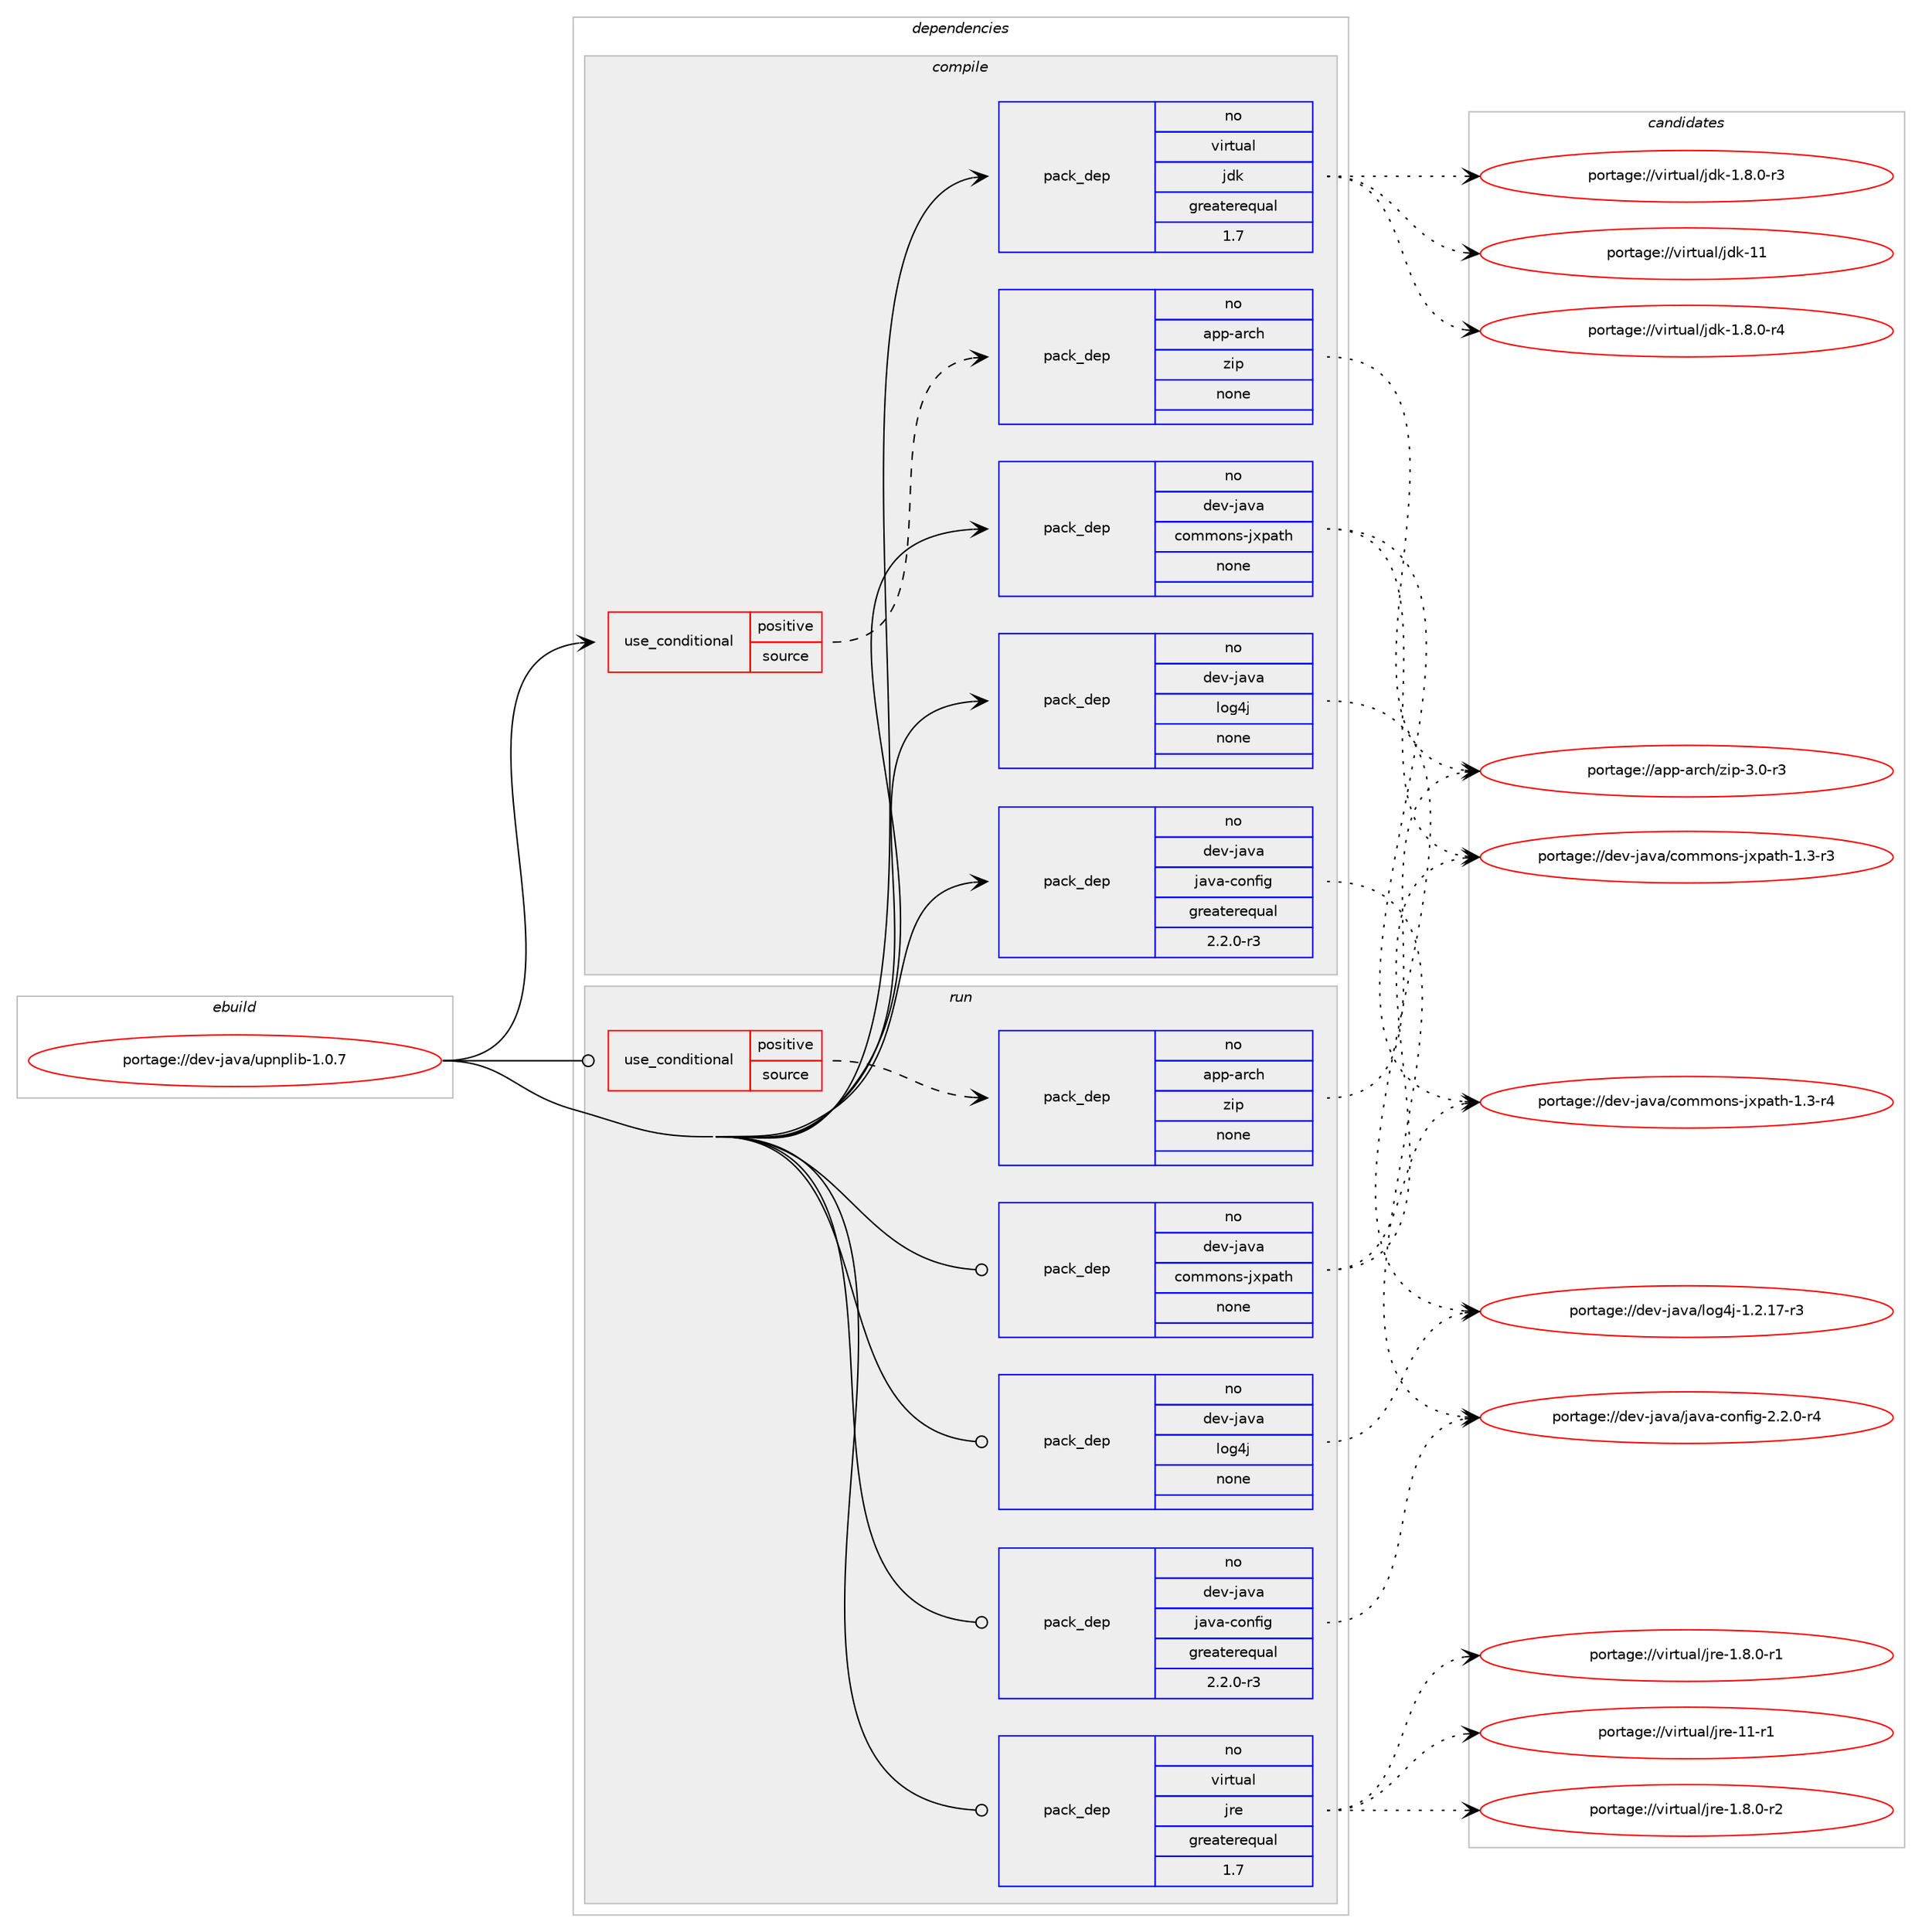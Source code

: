 digraph prolog {

# *************
# Graph options
# *************

newrank=true;
concentrate=true;
compound=true;
graph [rankdir=LR,fontname=Helvetica,fontsize=10,ranksep=1.5];#, ranksep=2.5, nodesep=0.2];
edge  [arrowhead=vee];
node  [fontname=Helvetica,fontsize=10];

# **********
# The ebuild
# **********

subgraph cluster_leftcol {
color=gray;
label=<<i>ebuild</i>>;
id [label="portage://dev-java/upnplib-1.0.7", color=red, width=4, href="../dev-java/upnplib-1.0.7.svg"];
}

# ****************
# The dependencies
# ****************

subgraph cluster_midcol {
color=gray;
label=<<i>dependencies</i>>;
subgraph cluster_compile {
fillcolor="#eeeeee";
style=filled;
label=<<i>compile</i>>;
subgraph cond129089 {
dependency525315 [label=<<TABLE BORDER="0" CELLBORDER="1" CELLSPACING="0" CELLPADDING="4"><TR><TD ROWSPAN="3" CELLPADDING="10">use_conditional</TD></TR><TR><TD>positive</TD></TR><TR><TD>source</TD></TR></TABLE>>, shape=none, color=red];
subgraph pack390630 {
dependency525316 [label=<<TABLE BORDER="0" CELLBORDER="1" CELLSPACING="0" CELLPADDING="4" WIDTH="220"><TR><TD ROWSPAN="6" CELLPADDING="30">pack_dep</TD></TR><TR><TD WIDTH="110">no</TD></TR><TR><TD>app-arch</TD></TR><TR><TD>zip</TD></TR><TR><TD>none</TD></TR><TR><TD></TD></TR></TABLE>>, shape=none, color=blue];
}
dependency525315:e -> dependency525316:w [weight=20,style="dashed",arrowhead="vee"];
}
id:e -> dependency525315:w [weight=20,style="solid",arrowhead="vee"];
subgraph pack390631 {
dependency525317 [label=<<TABLE BORDER="0" CELLBORDER="1" CELLSPACING="0" CELLPADDING="4" WIDTH="220"><TR><TD ROWSPAN="6" CELLPADDING="30">pack_dep</TD></TR><TR><TD WIDTH="110">no</TD></TR><TR><TD>dev-java</TD></TR><TR><TD>commons-jxpath</TD></TR><TR><TD>none</TD></TR><TR><TD></TD></TR></TABLE>>, shape=none, color=blue];
}
id:e -> dependency525317:w [weight=20,style="solid",arrowhead="vee"];
subgraph pack390632 {
dependency525318 [label=<<TABLE BORDER="0" CELLBORDER="1" CELLSPACING="0" CELLPADDING="4" WIDTH="220"><TR><TD ROWSPAN="6" CELLPADDING="30">pack_dep</TD></TR><TR><TD WIDTH="110">no</TD></TR><TR><TD>dev-java</TD></TR><TR><TD>java-config</TD></TR><TR><TD>greaterequal</TD></TR><TR><TD>2.2.0-r3</TD></TR></TABLE>>, shape=none, color=blue];
}
id:e -> dependency525318:w [weight=20,style="solid",arrowhead="vee"];
subgraph pack390633 {
dependency525319 [label=<<TABLE BORDER="0" CELLBORDER="1" CELLSPACING="0" CELLPADDING="4" WIDTH="220"><TR><TD ROWSPAN="6" CELLPADDING="30">pack_dep</TD></TR><TR><TD WIDTH="110">no</TD></TR><TR><TD>dev-java</TD></TR><TR><TD>log4j</TD></TR><TR><TD>none</TD></TR><TR><TD></TD></TR></TABLE>>, shape=none, color=blue];
}
id:e -> dependency525319:w [weight=20,style="solid",arrowhead="vee"];
subgraph pack390634 {
dependency525320 [label=<<TABLE BORDER="0" CELLBORDER="1" CELLSPACING="0" CELLPADDING="4" WIDTH="220"><TR><TD ROWSPAN="6" CELLPADDING="30">pack_dep</TD></TR><TR><TD WIDTH="110">no</TD></TR><TR><TD>virtual</TD></TR><TR><TD>jdk</TD></TR><TR><TD>greaterequal</TD></TR><TR><TD>1.7</TD></TR></TABLE>>, shape=none, color=blue];
}
id:e -> dependency525320:w [weight=20,style="solid",arrowhead="vee"];
}
subgraph cluster_compileandrun {
fillcolor="#eeeeee";
style=filled;
label=<<i>compile and run</i>>;
}
subgraph cluster_run {
fillcolor="#eeeeee";
style=filled;
label=<<i>run</i>>;
subgraph cond129090 {
dependency525321 [label=<<TABLE BORDER="0" CELLBORDER="1" CELLSPACING="0" CELLPADDING="4"><TR><TD ROWSPAN="3" CELLPADDING="10">use_conditional</TD></TR><TR><TD>positive</TD></TR><TR><TD>source</TD></TR></TABLE>>, shape=none, color=red];
subgraph pack390635 {
dependency525322 [label=<<TABLE BORDER="0" CELLBORDER="1" CELLSPACING="0" CELLPADDING="4" WIDTH="220"><TR><TD ROWSPAN="6" CELLPADDING="30">pack_dep</TD></TR><TR><TD WIDTH="110">no</TD></TR><TR><TD>app-arch</TD></TR><TR><TD>zip</TD></TR><TR><TD>none</TD></TR><TR><TD></TD></TR></TABLE>>, shape=none, color=blue];
}
dependency525321:e -> dependency525322:w [weight=20,style="dashed",arrowhead="vee"];
}
id:e -> dependency525321:w [weight=20,style="solid",arrowhead="odot"];
subgraph pack390636 {
dependency525323 [label=<<TABLE BORDER="0" CELLBORDER="1" CELLSPACING="0" CELLPADDING="4" WIDTH="220"><TR><TD ROWSPAN="6" CELLPADDING="30">pack_dep</TD></TR><TR><TD WIDTH="110">no</TD></TR><TR><TD>dev-java</TD></TR><TR><TD>commons-jxpath</TD></TR><TR><TD>none</TD></TR><TR><TD></TD></TR></TABLE>>, shape=none, color=blue];
}
id:e -> dependency525323:w [weight=20,style="solid",arrowhead="odot"];
subgraph pack390637 {
dependency525324 [label=<<TABLE BORDER="0" CELLBORDER="1" CELLSPACING="0" CELLPADDING="4" WIDTH="220"><TR><TD ROWSPAN="6" CELLPADDING="30">pack_dep</TD></TR><TR><TD WIDTH="110">no</TD></TR><TR><TD>dev-java</TD></TR><TR><TD>java-config</TD></TR><TR><TD>greaterequal</TD></TR><TR><TD>2.2.0-r3</TD></TR></TABLE>>, shape=none, color=blue];
}
id:e -> dependency525324:w [weight=20,style="solid",arrowhead="odot"];
subgraph pack390638 {
dependency525325 [label=<<TABLE BORDER="0" CELLBORDER="1" CELLSPACING="0" CELLPADDING="4" WIDTH="220"><TR><TD ROWSPAN="6" CELLPADDING="30">pack_dep</TD></TR><TR><TD WIDTH="110">no</TD></TR><TR><TD>dev-java</TD></TR><TR><TD>log4j</TD></TR><TR><TD>none</TD></TR><TR><TD></TD></TR></TABLE>>, shape=none, color=blue];
}
id:e -> dependency525325:w [weight=20,style="solid",arrowhead="odot"];
subgraph pack390639 {
dependency525326 [label=<<TABLE BORDER="0" CELLBORDER="1" CELLSPACING="0" CELLPADDING="4" WIDTH="220"><TR><TD ROWSPAN="6" CELLPADDING="30">pack_dep</TD></TR><TR><TD WIDTH="110">no</TD></TR><TR><TD>virtual</TD></TR><TR><TD>jre</TD></TR><TR><TD>greaterequal</TD></TR><TR><TD>1.7</TD></TR></TABLE>>, shape=none, color=blue];
}
id:e -> dependency525326:w [weight=20,style="solid",arrowhead="odot"];
}
}

# **************
# The candidates
# **************

subgraph cluster_choices {
rank=same;
color=gray;
label=<<i>candidates</i>>;

subgraph choice390630 {
color=black;
nodesep=1;
choice9711211245971149910447122105112455146484511451 [label="portage://app-arch/zip-3.0-r3", color=red, width=4,href="../app-arch/zip-3.0-r3.svg"];
dependency525316:e -> choice9711211245971149910447122105112455146484511451:w [style=dotted,weight="100"];
}
subgraph choice390631 {
color=black;
nodesep=1;
choice10010111845106971189747991111091091111101154510612011297116104454946514511452 [label="portage://dev-java/commons-jxpath-1.3-r4", color=red, width=4,href="../dev-java/commons-jxpath-1.3-r4.svg"];
choice10010111845106971189747991111091091111101154510612011297116104454946514511451 [label="portage://dev-java/commons-jxpath-1.3-r3", color=red, width=4,href="../dev-java/commons-jxpath-1.3-r3.svg"];
dependency525317:e -> choice10010111845106971189747991111091091111101154510612011297116104454946514511452:w [style=dotted,weight="100"];
dependency525317:e -> choice10010111845106971189747991111091091111101154510612011297116104454946514511451:w [style=dotted,weight="100"];
}
subgraph choice390632 {
color=black;
nodesep=1;
choice10010111845106971189747106971189745991111101021051034550465046484511452 [label="portage://dev-java/java-config-2.2.0-r4", color=red, width=4,href="../dev-java/java-config-2.2.0-r4.svg"];
dependency525318:e -> choice10010111845106971189747106971189745991111101021051034550465046484511452:w [style=dotted,weight="100"];
}
subgraph choice390633 {
color=black;
nodesep=1;
choice1001011184510697118974710811110352106454946504649554511451 [label="portage://dev-java/log4j-1.2.17-r3", color=red, width=4,href="../dev-java/log4j-1.2.17-r3.svg"];
dependency525319:e -> choice1001011184510697118974710811110352106454946504649554511451:w [style=dotted,weight="100"];
}
subgraph choice390634 {
color=black;
nodesep=1;
choice1181051141161179710847106100107454949 [label="portage://virtual/jdk-11", color=red, width=4,href="../virtual/jdk-11.svg"];
choice11810511411611797108471061001074549465646484511452 [label="portage://virtual/jdk-1.8.0-r4", color=red, width=4,href="../virtual/jdk-1.8.0-r4.svg"];
choice11810511411611797108471061001074549465646484511451 [label="portage://virtual/jdk-1.8.0-r3", color=red, width=4,href="../virtual/jdk-1.8.0-r3.svg"];
dependency525320:e -> choice1181051141161179710847106100107454949:w [style=dotted,weight="100"];
dependency525320:e -> choice11810511411611797108471061001074549465646484511452:w [style=dotted,weight="100"];
dependency525320:e -> choice11810511411611797108471061001074549465646484511451:w [style=dotted,weight="100"];
}
subgraph choice390635 {
color=black;
nodesep=1;
choice9711211245971149910447122105112455146484511451 [label="portage://app-arch/zip-3.0-r3", color=red, width=4,href="../app-arch/zip-3.0-r3.svg"];
dependency525322:e -> choice9711211245971149910447122105112455146484511451:w [style=dotted,weight="100"];
}
subgraph choice390636 {
color=black;
nodesep=1;
choice10010111845106971189747991111091091111101154510612011297116104454946514511452 [label="portage://dev-java/commons-jxpath-1.3-r4", color=red, width=4,href="../dev-java/commons-jxpath-1.3-r4.svg"];
choice10010111845106971189747991111091091111101154510612011297116104454946514511451 [label="portage://dev-java/commons-jxpath-1.3-r3", color=red, width=4,href="../dev-java/commons-jxpath-1.3-r3.svg"];
dependency525323:e -> choice10010111845106971189747991111091091111101154510612011297116104454946514511452:w [style=dotted,weight="100"];
dependency525323:e -> choice10010111845106971189747991111091091111101154510612011297116104454946514511451:w [style=dotted,weight="100"];
}
subgraph choice390637 {
color=black;
nodesep=1;
choice10010111845106971189747106971189745991111101021051034550465046484511452 [label="portage://dev-java/java-config-2.2.0-r4", color=red, width=4,href="../dev-java/java-config-2.2.0-r4.svg"];
dependency525324:e -> choice10010111845106971189747106971189745991111101021051034550465046484511452:w [style=dotted,weight="100"];
}
subgraph choice390638 {
color=black;
nodesep=1;
choice1001011184510697118974710811110352106454946504649554511451 [label="portage://dev-java/log4j-1.2.17-r3", color=red, width=4,href="../dev-java/log4j-1.2.17-r3.svg"];
dependency525325:e -> choice1001011184510697118974710811110352106454946504649554511451:w [style=dotted,weight="100"];
}
subgraph choice390639 {
color=black;
nodesep=1;
choice11810511411611797108471061141014549494511449 [label="portage://virtual/jre-11-r1", color=red, width=4,href="../virtual/jre-11-r1.svg"];
choice11810511411611797108471061141014549465646484511450 [label="portage://virtual/jre-1.8.0-r2", color=red, width=4,href="../virtual/jre-1.8.0-r2.svg"];
choice11810511411611797108471061141014549465646484511449 [label="portage://virtual/jre-1.8.0-r1", color=red, width=4,href="../virtual/jre-1.8.0-r1.svg"];
dependency525326:e -> choice11810511411611797108471061141014549494511449:w [style=dotted,weight="100"];
dependency525326:e -> choice11810511411611797108471061141014549465646484511450:w [style=dotted,weight="100"];
dependency525326:e -> choice11810511411611797108471061141014549465646484511449:w [style=dotted,weight="100"];
}
}

}

